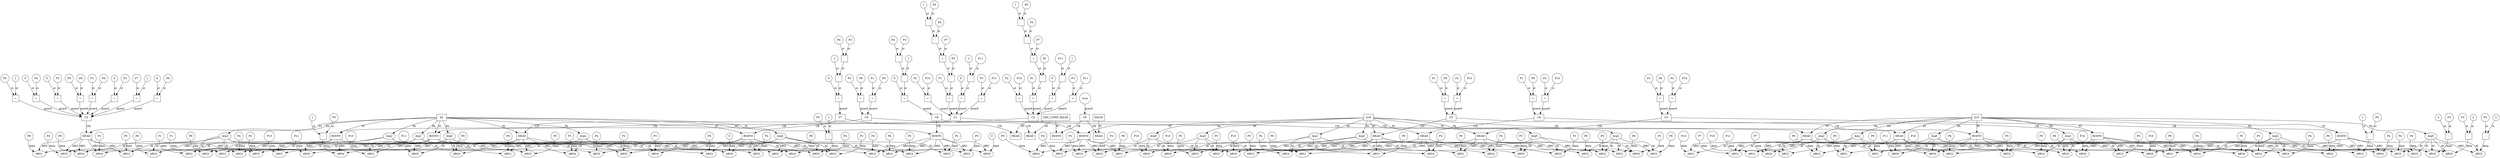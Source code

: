 // Horn Graph
digraph {
	"predicate_0" [label="h5"  nodeName="predicate_0" class=predicateName GNNNodeID=0 shape="box"]
	"predicateArgument_0" [label="Arg0"  nodeName="predicateArgument_0" class=predicateArgument GNNNodeID=1 shape="ellipse"]
		"predicate_0" -> "predicateArgument_0" [ label="PA"]
	"predicateArgument_1" [label="Arg1"  nodeName="predicateArgument_1" class=predicateArgument GNNNodeID=2 shape="ellipse"]
		"predicate_0" -> "predicateArgument_1" [ label="PA"]
	"predicateArgument_2" [label="Arg2"  nodeName="predicateArgument_2" class=predicateArgument GNNNodeID=3 shape="ellipse"]
		"predicate_0" -> "predicateArgument_2" [ label="PA"]
	"predicateArgument_3" [label="Arg3"  nodeName="predicateArgument_3" class=predicateArgument GNNNodeID=4 shape="ellipse"]
		"predicate_0" -> "predicateArgument_3" [ label="PA"]
	"predicateArgument_4" [label="Arg4"  nodeName="predicateArgument_4" class=predicateArgument GNNNodeID=5 shape="ellipse"]
		"predicate_0" -> "predicateArgument_4" [ label="PA"]
	"predicateArgument_5" [label="Arg5"  nodeName="predicateArgument_5" class=predicateArgument GNNNodeID=6 shape="ellipse"]
		"predicate_0" -> "predicateArgument_5" [ label="PA"]
	"predicate_1" [label="h10"  nodeName="predicate_1" class=predicateName GNNNodeID=7 shape="box"]
	"predicateArgument_6" [label="Arg0"  nodeName="predicateArgument_6" class=predicateArgument GNNNodeID=8 shape="ellipse"]
		"predicate_1" -> "predicateArgument_6" [ label="PA"]
	"predicateArgument_7" [label="Arg1"  nodeName="predicateArgument_7" class=predicateArgument GNNNodeID=9 shape="ellipse"]
		"predicate_1" -> "predicateArgument_7" [ label="PA"]
	"predicateArgument_8" [label="Arg2"  nodeName="predicateArgument_8" class=predicateArgument GNNNodeID=10 shape="ellipse"]
		"predicate_1" -> "predicateArgument_8" [ label="PA"]
	"predicateArgument_9" [label="Arg3"  nodeName="predicateArgument_9" class=predicateArgument GNNNodeID=11 shape="ellipse"]
		"predicate_1" -> "predicateArgument_9" [ label="PA"]
	"predicateArgument_10" [label="Arg4"  nodeName="predicateArgument_10" class=predicateArgument GNNNodeID=12 shape="ellipse"]
		"predicate_1" -> "predicateArgument_10" [ label="PA"]
	"predicateArgument_11" [label="Arg5"  nodeName="predicateArgument_11" class=predicateArgument GNNNodeID=13 shape="ellipse"]
		"predicate_1" -> "predicateArgument_11" [ label="PA"]
	"predicate_2" [label="h19"  nodeName="predicate_2" class=predicateName GNNNodeID=14 shape="box"]
	"predicateArgument_12" [label="Arg0"  nodeName="predicateArgument_12" class=predicateArgument GNNNodeID=15 shape="ellipse"]
		"predicate_2" -> "predicateArgument_12" [ label="PA"]
	"predicateArgument_13" [label="Arg1"  nodeName="predicateArgument_13" class=predicateArgument GNNNodeID=16 shape="ellipse"]
		"predicate_2" -> "predicateArgument_13" [ label="PA"]
	"predicateArgument_14" [label="Arg2"  nodeName="predicateArgument_14" class=predicateArgument GNNNodeID=17 shape="ellipse"]
		"predicate_2" -> "predicateArgument_14" [ label="PA"]
	"predicateArgument_15" [label="Arg3"  nodeName="predicateArgument_15" class=predicateArgument GNNNodeID=18 shape="ellipse"]
		"predicate_2" -> "predicateArgument_15" [ label="PA"]
	"predicateArgument_16" [label="Arg4"  nodeName="predicateArgument_16" class=predicateArgument GNNNodeID=19 shape="ellipse"]
		"predicate_2" -> "predicateArgument_16" [ label="PA"]
	"predicateArgument_17" [label="Arg5"  nodeName="predicateArgument_17" class=predicateArgument GNNNodeID=20 shape="ellipse"]
		"predicate_2" -> "predicateArgument_17" [ label="PA"]
	"predicate_3" [label="CHC_COMP_FALSE"  nodeName="predicate_3" class=predicateName GNNNodeID=21 shape="box"]
	"predicate_4" [label="FALSE"  nodeName="predicate_4" class=predicateName GNNNodeID=22 shape="box"]
	"clause_0" [label="C0"  nodeName="clause_0" class=clause GNNNodeID=23 shape="box"]
	"=_24" [label="="  nodeName="=_24" class=operator GNNNodeID=24 shape="square"]
		"=_24" -> "clause_0" [ label="guard"]
	"0_25" [label="0"  nodeName="0_25" class=constant GNNNodeID=25 shape="circle"]
		"0_25" -> "=_24" [ label="st"]
	"P2_26" [label="P2"  nodeName="P2_26" class=symbolicConstant GNNNodeID=26 shape="circle"]
		"P2_26" -> "=_24" [ label="st"]
	"=_27" [label="="  nodeName="=_27" class=operator GNNNodeID=27 shape="square"]
		"=_27" -> "clause_0" [ label="guard"]
	"P7_28" [label="P7"  nodeName="P7_28" class=symbolicConstant GNNNodeID=28 shape="circle"]
		"P7_28" -> "=_27" [ label="st"]
	"1_29" [label="1"  nodeName="1_29" class=constant GNNNodeID=29 shape="circle"]
		"1_29" -> "=_27" [ label="st"]
	"=_30" [label="="  nodeName="=_30" class=operator GNNNodeID=30 shape="square"]
		"=_30" -> "clause_0" [ label="guard"]
	"0_31" [label="0"  nodeName="0_31" class=constant GNNNodeID=31 shape="circle"]
		"0_31" -> "=_30" [ label="st"]
	"P6_32" [label="P6"  nodeName="P6_32" class=symbolicConstant GNNNodeID=32 shape="circle"]
		"P6_32" -> "=_30" [ label="st"]
	"=_33" [label="="  nodeName="=_33" class=operator GNNNodeID=33 shape="square"]
		"=_33" -> "clause_0" [ label="guard"]
	"P5_34" [label="P5"  nodeName="P5_34" class=symbolicConstant GNNNodeID=34 shape="circle"]
		"P5_34" -> "=_33" [ label="st"]
	"1_35" [label="1"  nodeName="1_35" class=constant GNNNodeID=35 shape="circle"]
		"1_35" -> "=_33" [ label="st"]
	"=_36" [label="="  nodeName="=_36" class=operator GNNNodeID=36 shape="square"]
		"=_36" -> "clause_0" [ label="guard"]
	"0_37" [label="0"  nodeName="0_37" class=constant GNNNodeID=37 shape="circle"]
		"0_37" -> "=_36" [ label="st"]
	"P4_38" [label="P4"  nodeName="P4_38" class=symbolicConstant GNNNodeID=38 shape="circle"]
		"P4_38" -> "=_36" [ label="st"]
	"=_39" [label="="  nodeName="=_39" class=operator GNNNodeID=39 shape="square"]
		"=_39" -> "clause_0" [ label="guard"]
	"0_40" [label="0"  nodeName="0_40" class=constant GNNNodeID=40 shape="circle"]
		"0_40" -> "=_39" [ label="st"]
	"P3_41" [label="P3"  nodeName="P3_41" class=symbolicConstant GNNNodeID=41 shape="circle"]
		"P3_41" -> "=_39" [ label="st"]
	"=_42" [label="="  nodeName="=_42" class=operator GNNNodeID=42 shape="square"]
		"=_42" -> "clause_0" [ label="guard"]
	"P0_43" [label="P0"  nodeName="P0_43" class=symbolicConstant GNNNodeID=43 shape="circle"]
		"P0_43" -> "=_42" [ label="st"]
	"P8_44" [label="P8"  nodeName="P8_44" class=symbolicConstant GNNNodeID=44 shape="circle"]
		"P8_44" -> "=_42" [ label="st"]
	"=_45" [label="="  nodeName="=_45" class=operator GNNNodeID=45 shape="square"]
		"=_45" -> "clause_0" [ label="guard"]
	"P1_46" [label="P1"  nodeName="P1_46" class=symbolicConstant GNNNodeID=46 shape="circle"]
		"P1_46" -> "=_45" [ label="st"]
	"P9_47" [label="P9"  nodeName="P9_47" class=symbolicConstant GNNNodeID=47 shape="circle"]
		"P9_47" -> "=_45" [ label="st"]
	"clauseHead_0" [label="HEAD"  nodeName="clauseHead_0" class=clauseHead GNNNodeID=48 shape="box"]
		"clause_0" -> "clauseHead_0" [ label="CH"]
		"predicate_0" -> "clauseHead_0" [ label="PI"]
	"clauseArgument_0" [label="ARG0"  nodeName="clauseArgument_0" class=clauseArg GNNNodeID=49 shape="ellipse"]
		"clauseHead_0" -> "clauseArgument_0" [ label="ARG"]
		"predicateArgument_0" -> "clauseArgument_0" [ label="AI"]
	"P9_50" [label="P9"  nodeName="P9_50" class=symbolicConstant GNNNodeID=50 shape="circle"]
		"P9_50" -> "clauseArgument_0" [ label="data"]
	"clauseArgument_1" [label="ARG1"  nodeName="clauseArgument_1" class=clauseArg GNNNodeID=51 shape="ellipse"]
		"clauseHead_0" -> "clauseArgument_1" [ label="ARG"]
		"predicateArgument_1" -> "clauseArgument_1" [ label="AI"]
	"P8_52" [label="P8"  nodeName="P8_52" class=symbolicConstant GNNNodeID=52 shape="circle"]
		"P8_52" -> "clauseArgument_1" [ label="data"]
	"clauseArgument_2" [label="ARG2"  nodeName="clauseArgument_2" class=clauseArg GNNNodeID=53 shape="ellipse"]
		"clauseHead_0" -> "clauseArgument_2" [ label="ARG"]
		"predicateArgument_2" -> "clauseArgument_2" [ label="AI"]
	"P5_54" [label="P5"  nodeName="P5_54" class=symbolicConstant GNNNodeID=54 shape="circle"]
		"P5_54" -> "clauseArgument_2" [ label="data"]
	"clauseArgument_3" [label="ARG3"  nodeName="clauseArgument_3" class=clauseArg GNNNodeID=55 shape="ellipse"]
		"clauseHead_0" -> "clauseArgument_3" [ label="ARG"]
		"predicateArgument_3" -> "clauseArgument_3" [ label="AI"]
	"P4_56" [label="P4"  nodeName="P4_56" class=symbolicConstant GNNNodeID=56 shape="circle"]
		"P4_56" -> "clauseArgument_3" [ label="data"]
	"clauseArgument_4" [label="ARG4"  nodeName="clauseArgument_4" class=clauseArg GNNNodeID=57 shape="ellipse"]
		"clauseHead_0" -> "clauseArgument_4" [ label="ARG"]
		"predicateArgument_4" -> "clauseArgument_4" [ label="AI"]
	"P3_58" [label="P3"  nodeName="P3_58" class=symbolicConstant GNNNodeID=58 shape="circle"]
		"P3_58" -> "clauseArgument_4" [ label="data"]
	"clauseArgument_5" [label="ARG5"  nodeName="clauseArgument_5" class=clauseArg GNNNodeID=59 shape="ellipse"]
		"clauseHead_0" -> "clauseArgument_5" [ label="ARG"]
		"predicateArgument_5" -> "clauseArgument_5" [ label="AI"]
	"P2_60" [label="P2"  nodeName="P2_60" class=symbolicConstant GNNNodeID=60 shape="circle"]
		"P2_60" -> "clauseArgument_5" [ label="data"]
	"clause_1" [label="C1"  nodeName="clause_1" class=clause GNNNodeID=61 shape="box"]
	"=_62" [label="="  nodeName="=_62" class=operator GNNNodeID=62 shape="square"]
		"=_62" -> "clause_1" [ label="guard"]
	"P1_63" [label="P1"  nodeName="P1_63" class=symbolicConstant GNNNodeID=63 shape="circle"]
		"P1_63" -> "=_62" [ label="st"]
	"-_64" [label="-"  nodeName="-_64" class=operator GNNNodeID=64 shape="square"]
		"-_64" -> "=_62" [ label="st"]
	"+_65" [label="+"  nodeName="+_65" class=operator GNNNodeID=65 shape="square"]
		"+_65" -> "-_64" [ label="st"]
	"-_66" [label="-"  nodeName="-_66" class=operator GNNNodeID=66 shape="square"]
		"-_66" -> "+_65" [ label="st"]
	"-_67" [label="-"  nodeName="-_67" class=operator GNNNodeID=67 shape="square"]
		"-_67" -> "-_66" [ label="st"]
	"1_68" [label="1"  nodeName="1_68" class=constant GNNNodeID=68 shape="circle"]
		"1_68" -> "-_67" [ label="st"]
	"P6_69" [label="P6"  nodeName="P6_69" class=symbolicConstant GNNNodeID=69 shape="circle"]
		"P6_69" -> "-_67" [ label="st"]
	"P4_70" [label="P4"  nodeName="P4_70" class=symbolicConstant GNNNodeID=70 shape="circle"]
		"P4_70" -> "-_66" [ label="st"]
	"P7_71" [label="P7"  nodeName="P7_71" class=symbolicConstant GNNNodeID=71 shape="circle"]
		"P7_71" -> "+_65" [ label="st"]
	"P5_72" [label="P5"  nodeName="P5_72" class=symbolicConstant GNNNodeID=72 shape="circle"]
		"P5_72" -> "-_64" [ label="st"]
	">=_73" [label="="  nodeName=">=_73" class=operator GNNNodeID=73 shape="square"]
		">=_73" -> "clause_1" [ label="guard"]
	"0_74" [label="0"  nodeName="0_74" class=constant GNNNodeID=74 shape="circle"]
		"0_74" -> ">=_73" [ label="st"]
	"-_75" [label="-"  nodeName="-_75" class=operator GNNNodeID=75 shape="square"]
		"-_75" -> ">=_73" [ label="st"]
	"-1_76" [label="-1"  nodeName="-1_76" class=constant GNNNodeID=76 shape="circle"]
		"-1_76" -> "-_75" [ label="st"]
	"P11_77" [label="P11"  nodeName="P11_77" class=symbolicConstant GNNNodeID=77 shape="circle"]
		"P11_77" -> "-_75" [ label="st"]
	"=_78" [label="="  nodeName="=_78" class=operator GNNNodeID=78 shape="square"]
		"=_78" -> "clause_1" [ label="guard"]
	"P3_79" [label="P3"  nodeName="P3_79" class=symbolicConstant GNNNodeID=79 shape="circle"]
		"P3_79" -> "=_78" [ label="st"]
	"P11_80" [label="P11"  nodeName="P11_80" class=symbolicConstant GNNNodeID=80 shape="circle"]
		"P11_80" -> "=_78" [ label="st"]
	"=_81" [label="="  nodeName="=_81" class=operator GNNNodeID=81 shape="square"]
		"=_81" -> "clause_1" [ label="guard"]
	"P2_82" [label="P2"  nodeName="P2_82" class=symbolicConstant GNNNodeID=82 shape="circle"]
		"P2_82" -> "=_81" [ label="st"]
	"P10_83" [label="P10"  nodeName="P10_83" class=symbolicConstant GNNNodeID=83 shape="circle"]
		"P10_83" -> "=_81" [ label="st"]
	"clauseHead_1" [label="HEAD"  nodeName="clauseHead_1" class=clauseHead GNNNodeID=84 shape="box"]
		"clause_1" -> "clauseHead_1" [ label="CH"]
		"predicate_1" -> "clauseHead_1" [ label="PI"]
	"clauseArgument_6" [label="ARG0"  nodeName="clauseArgument_6" class=clauseArg GNNNodeID=85 shape="ellipse"]
		"clauseHead_1" -> "clauseArgument_6" [ label="ARG"]
		"predicateArgument_6" -> "clauseArgument_6" [ label="AI"]
	"P11_86" [label="P11"  nodeName="P11_86" class=symbolicConstant GNNNodeID=86 shape="circle"]
		"P11_86" -> "clauseArgument_6" [ label="data"]
	"clauseArgument_7" [label="ARG1"  nodeName="clauseArgument_7" class=clauseArg GNNNodeID=87 shape="ellipse"]
		"clauseHead_1" -> "clauseArgument_7" [ label="ARG"]
		"predicateArgument_7" -> "clauseArgument_7" [ label="AI"]
	"P10_88" [label="P10"  nodeName="P10_88" class=symbolicConstant GNNNodeID=88 shape="circle"]
		"P10_88" -> "clauseArgument_7" [ label="data"]
	"clauseArgument_8" [label="ARG2"  nodeName="clauseArgument_8" class=clauseArg GNNNodeID=89 shape="ellipse"]
		"clauseHead_1" -> "clauseArgument_8" [ label="ARG"]
		"predicateArgument_8" -> "clauseArgument_8" [ label="AI"]
	"P7_90" [label="P7"  nodeName="P7_90" class=symbolicConstant GNNNodeID=90 shape="circle"]
		"P7_90" -> "clauseArgument_8" [ label="data"]
	"clauseArgument_9" [label="ARG3"  nodeName="clauseArgument_9" class=clauseArg GNNNodeID=91 shape="ellipse"]
		"clauseHead_1" -> "clauseArgument_9" [ label="ARG"]
		"predicateArgument_9" -> "clauseArgument_9" [ label="AI"]
	"P6_92" [label="P6"  nodeName="P6_92" class=symbolicConstant GNNNodeID=92 shape="circle"]
		"P6_92" -> "clauseArgument_9" [ label="data"]
	"clauseArgument_10" [label="ARG4"  nodeName="clauseArgument_10" class=clauseArg GNNNodeID=93 shape="ellipse"]
		"clauseHead_1" -> "clauseArgument_10" [ label="ARG"]
		"predicateArgument_10" -> "clauseArgument_10" [ label="AI"]
	"P5_94" [label="P5"  nodeName="P5_94" class=symbolicConstant GNNNodeID=94 shape="circle"]
		"P5_94" -> "clauseArgument_10" [ label="data"]
	"clauseArgument_11" [label="ARG5"  nodeName="clauseArgument_11" class=clauseArg GNNNodeID=95 shape="ellipse"]
		"clauseHead_1" -> "clauseArgument_11" [ label="ARG"]
		"predicateArgument_11" -> "clauseArgument_11" [ label="AI"]
	"P4_96" [label="P4"  nodeName="P4_96" class=symbolicConstant GNNNodeID=96 shape="circle"]
		"P4_96" -> "clauseArgument_11" [ label="data"]
	"clauseBody_0" [label="BODY0"  nodeName="clauseBody_0" class=clauseBody GNNNodeID=97 shape="box"]
		"clause_1" -> "clauseBody_0" [ label="CB"]
		"predicate_0" -> "clauseBody_0" [ label="PI"]
	"clauseArgument_12" [label="ARG0"  nodeName="clauseArgument_12" class=clauseArg GNNNodeID=98 shape="ellipse"]
		"clauseBody_0" -> "clauseArgument_12" [ label="ARG"]
		"predicateArgument_0" -> "clauseArgument_12" [ label="AI"]
	"P11_99" [label="P11"  nodeName="P11_99" class=symbolicConstant GNNNodeID=99 shape="circle"]
		"P11_99" -> "clauseArgument_12" [ label="data"]
	"clauseArgument_13" [label="ARG1"  nodeName="clauseArgument_13" class=clauseArg GNNNodeID=100 shape="ellipse"]
		"clauseBody_0" -> "clauseArgument_13" [ label="ARG"]
		"predicateArgument_1" -> "clauseArgument_13" [ label="AI"]
	"P10_101" [label="P10"  nodeName="P10_101" class=symbolicConstant GNNNodeID=101 shape="circle"]
		"P10_101" -> "clauseArgument_13" [ label="data"]
	"clauseArgument_14" [label="ARG2"  nodeName="clauseArgument_14" class=clauseArg GNNNodeID=102 shape="ellipse"]
		"clauseBody_0" -> "clauseArgument_14" [ label="ARG"]
		"predicateArgument_2" -> "clauseArgument_14" [ label="AI"]
	"P1_103" [label="P1"  nodeName="P1_103" class=symbolicConstant GNNNodeID=103 shape="circle"]
		"P1_103" -> "clauseArgument_14" [ label="data"]
	"clauseArgument_15" [label="ARG3"  nodeName="clauseArgument_15" class=clauseArg GNNNodeID=104 shape="ellipse"]
		"clauseBody_0" -> "clauseArgument_15" [ label="ARG"]
		"predicateArgument_3" -> "clauseArgument_15" [ label="AI"]
	"P6_105" [label="P6"  nodeName="P6_105" class=symbolicConstant GNNNodeID=105 shape="circle"]
		"P6_105" -> "clauseArgument_15" [ label="data"]
	"clauseArgument_16" [label="ARG4"  nodeName="clauseArgument_16" class=clauseArg GNNNodeID=106 shape="ellipse"]
		"clauseBody_0" -> "clauseArgument_16" [ label="ARG"]
		"predicateArgument_4" -> "clauseArgument_16" [ label="AI"]
	"-_107" [label="-"  nodeName="-_107" class=operator GNNNodeID=107 shape="square"]
		"-_107" -> "clauseArgument_16" [ label="data"]
	"P5_108" [label="P5"  nodeName="P5_108" class=symbolicConstant GNNNodeID=108 shape="circle"]
		"P5_108" -> "-_107" [ label="st"]
	"1_109" [label="1"  nodeName="1_109" class=constant GNNNodeID=109 shape="circle"]
		"1_109" -> "-_107" [ label="st"]
	"clauseArgument_17" [label="ARG5"  nodeName="clauseArgument_17" class=clauseArg GNNNodeID=110 shape="ellipse"]
		"clauseBody_0" -> "clauseArgument_17" [ label="ARG"]
		"predicateArgument_5" -> "clauseArgument_17" [ label="AI"]
	"P4_111" [label="P4"  nodeName="P4_111" class=symbolicConstant GNNNodeID=111 shape="circle"]
		"P4_111" -> "clauseArgument_17" [ label="data"]
	"clause_2" [label="C2"  nodeName="clause_2" class=clause GNNNodeID=112 shape="box"]
	"=_113" [label="="  nodeName="=_113" class=operator GNNNodeID=113 shape="square"]
		"=_113" -> "clause_2" [ label="guard"]
	"P1_114" [label="P1"  nodeName="P1_114" class=symbolicConstant GNNNodeID=114 shape="circle"]
		"P1_114" -> "=_113" [ label="st"]
	"-_115" [label="-"  nodeName="-_115" class=operator GNNNodeID=115 shape="square"]
		"-_115" -> "=_113" [ label="st"]
	"+_116" [label="+"  nodeName="+_116" class=operator GNNNodeID=116 shape="square"]
		"+_116" -> "-_115" [ label="st"]
	"-_117" [label="-"  nodeName="-_117" class=operator GNNNodeID=117 shape="square"]
		"-_117" -> "+_116" [ label="st"]
	"-_118" [label="-"  nodeName="-_118" class=operator GNNNodeID=118 shape="square"]
		"-_118" -> "-_117" [ label="st"]
	"1_119" [label="1"  nodeName="1_119" class=constant GNNNodeID=119 shape="circle"]
		"1_119" -> "-_118" [ label="st"]
	"P6_120" [label="P6"  nodeName="P6_120" class=symbolicConstant GNNNodeID=120 shape="circle"]
		"P6_120" -> "-_118" [ label="st"]
	"P4_121" [label="P4"  nodeName="P4_121" class=symbolicConstant GNNNodeID=121 shape="circle"]
		"P4_121" -> "-_117" [ label="st"]
	"P7_122" [label="P7"  nodeName="P7_122" class=symbolicConstant GNNNodeID=122 shape="circle"]
		"P7_122" -> "+_116" [ label="st"]
	"P5_123" [label="P5"  nodeName="P5_123" class=symbolicConstant GNNNodeID=123 shape="circle"]
		"P5_123" -> "-_115" [ label="st"]
	">=_124" [label="="  nodeName=">=_124" class=operator GNNNodeID=124 shape="square"]
		">=_124" -> "clause_2" [ label="guard"]
	"0_125" [label="0"  nodeName="0_125" class=constant GNNNodeID=125 shape="circle"]
		"0_125" -> ">=_124" [ label="st"]
	"-_126" [label="-"  nodeName="-_126" class=operator GNNNodeID=126 shape="square"]
		"-_126" -> ">=_124" [ label="st"]
	"P11_127" [label="P11"  nodeName="P11_127" class=symbolicConstant GNNNodeID=127 shape="circle"]
		"P11_127" -> "-_126" [ label="st"]
	"1_128" [label="1"  nodeName="1_128" class=constant GNNNodeID=128 shape="circle"]
		"1_128" -> "-_126" [ label="st"]
	"=_129" [label="="  nodeName="=_129" class=operator GNNNodeID=129 shape="square"]
		"=_129" -> "clause_2" [ label="guard"]
	"P3_130" [label="P3"  nodeName="P3_130" class=symbolicConstant GNNNodeID=130 shape="circle"]
		"P3_130" -> "=_129" [ label="st"]
	"P11_131" [label="P11"  nodeName="P11_131" class=symbolicConstant GNNNodeID=131 shape="circle"]
		"P11_131" -> "=_129" [ label="st"]
	"=_132" [label="="  nodeName="=_132" class=operator GNNNodeID=132 shape="square"]
		"=_132" -> "clause_2" [ label="guard"]
	"P2_133" [label="P2"  nodeName="P2_133" class=symbolicConstant GNNNodeID=133 shape="circle"]
		"P2_133" -> "=_132" [ label="st"]
	"P10_134" [label="P10"  nodeName="P10_134" class=symbolicConstant GNNNodeID=134 shape="circle"]
		"P10_134" -> "=_132" [ label="st"]
	"clauseHead_2" [label="HEAD"  nodeName="clauseHead_2" class=clauseHead GNNNodeID=135 shape="box"]
		"clause_2" -> "clauseHead_2" [ label="CH"]
		"predicate_1" -> "clauseHead_2" [ label="PI"]
	"clauseArgument_18" [label="ARG0"  nodeName="clauseArgument_18" class=clauseArg GNNNodeID=136 shape="ellipse"]
		"clauseHead_2" -> "clauseArgument_18" [ label="ARG"]
		"predicateArgument_6" -> "clauseArgument_18" [ label="AI"]
	"P11_137" [label="P11"  nodeName="P11_137" class=symbolicConstant GNNNodeID=137 shape="circle"]
		"P11_137" -> "clauseArgument_18" [ label="data"]
	"clauseArgument_19" [label="ARG1"  nodeName="clauseArgument_19" class=clauseArg GNNNodeID=138 shape="ellipse"]
		"clauseHead_2" -> "clauseArgument_19" [ label="ARG"]
		"predicateArgument_7" -> "clauseArgument_19" [ label="AI"]
	"P10_139" [label="P10"  nodeName="P10_139" class=symbolicConstant GNNNodeID=139 shape="circle"]
		"P10_139" -> "clauseArgument_19" [ label="data"]
	"clauseArgument_20" [label="ARG2"  nodeName="clauseArgument_20" class=clauseArg GNNNodeID=140 shape="ellipse"]
		"clauseHead_2" -> "clauseArgument_20" [ label="ARG"]
		"predicateArgument_8" -> "clauseArgument_20" [ label="AI"]
	"P7_141" [label="P7"  nodeName="P7_141" class=symbolicConstant GNNNodeID=141 shape="circle"]
		"P7_141" -> "clauseArgument_20" [ label="data"]
	"clauseArgument_21" [label="ARG3"  nodeName="clauseArgument_21" class=clauseArg GNNNodeID=142 shape="ellipse"]
		"clauseHead_2" -> "clauseArgument_21" [ label="ARG"]
		"predicateArgument_9" -> "clauseArgument_21" [ label="AI"]
	"P6_143" [label="P6"  nodeName="P6_143" class=symbolicConstant GNNNodeID=143 shape="circle"]
		"P6_143" -> "clauseArgument_21" [ label="data"]
	"clauseArgument_22" [label="ARG4"  nodeName="clauseArgument_22" class=clauseArg GNNNodeID=144 shape="ellipse"]
		"clauseHead_2" -> "clauseArgument_22" [ label="ARG"]
		"predicateArgument_10" -> "clauseArgument_22" [ label="AI"]
	"P5_145" [label="P5"  nodeName="P5_145" class=symbolicConstant GNNNodeID=145 shape="circle"]
		"P5_145" -> "clauseArgument_22" [ label="data"]
	"clauseArgument_23" [label="ARG5"  nodeName="clauseArgument_23" class=clauseArg GNNNodeID=146 shape="ellipse"]
		"clauseHead_2" -> "clauseArgument_23" [ label="ARG"]
		"predicateArgument_11" -> "clauseArgument_23" [ label="AI"]
	"P4_147" [label="P4"  nodeName="P4_147" class=symbolicConstant GNNNodeID=147 shape="circle"]
		"P4_147" -> "clauseArgument_23" [ label="data"]
	"clauseBody_1" [label="BODY0"  nodeName="clauseBody_1" class=clauseBody GNNNodeID=148 shape="box"]
		"clause_2" -> "clauseBody_1" [ label="CB"]
		"predicate_0" -> "clauseBody_1" [ label="PI"]
	"clauseArgument_24" [label="ARG0"  nodeName="clauseArgument_24" class=clauseArg GNNNodeID=149 shape="ellipse"]
		"clauseBody_1" -> "clauseArgument_24" [ label="ARG"]
		"predicateArgument_0" -> "clauseArgument_24" [ label="AI"]
	"P11_150" [label="P11"  nodeName="P11_150" class=symbolicConstant GNNNodeID=150 shape="circle"]
		"P11_150" -> "clauseArgument_24" [ label="data"]
	"clauseArgument_25" [label="ARG1"  nodeName="clauseArgument_25" class=clauseArg GNNNodeID=151 shape="ellipse"]
		"clauseBody_1" -> "clauseArgument_25" [ label="ARG"]
		"predicateArgument_1" -> "clauseArgument_25" [ label="AI"]
	"P10_152" [label="P10"  nodeName="P10_152" class=symbolicConstant GNNNodeID=152 shape="circle"]
		"P10_152" -> "clauseArgument_25" [ label="data"]
	"clauseArgument_26" [label="ARG2"  nodeName="clauseArgument_26" class=clauseArg GNNNodeID=153 shape="ellipse"]
		"clauseBody_1" -> "clauseArgument_26" [ label="ARG"]
		"predicateArgument_2" -> "clauseArgument_26" [ label="AI"]
	"P1_154" [label="P1"  nodeName="P1_154" class=symbolicConstant GNNNodeID=154 shape="circle"]
		"P1_154" -> "clauseArgument_26" [ label="data"]
	"clauseArgument_27" [label="ARG3"  nodeName="clauseArgument_27" class=clauseArg GNNNodeID=155 shape="ellipse"]
		"clauseBody_1" -> "clauseArgument_27" [ label="ARG"]
		"predicateArgument_3" -> "clauseArgument_27" [ label="AI"]
	"P6_156" [label="P6"  nodeName="P6_156" class=symbolicConstant GNNNodeID=156 shape="circle"]
		"P6_156" -> "clauseArgument_27" [ label="data"]
	"clauseArgument_28" [label="ARG4"  nodeName="clauseArgument_28" class=clauseArg GNNNodeID=157 shape="ellipse"]
		"clauseBody_1" -> "clauseArgument_28" [ label="ARG"]
		"predicateArgument_4" -> "clauseArgument_28" [ label="AI"]
	"-_158" [label="-"  nodeName="-_158" class=operator GNNNodeID=158 shape="square"]
		"-_158" -> "clauseArgument_28" [ label="data"]
	"P5_159" [label="P5"  nodeName="P5_159" class=symbolicConstant GNNNodeID=159 shape="circle"]
		"P5_159" -> "-_158" [ label="st"]
	"1_160" [label="1"  nodeName="1_160" class=constant GNNNodeID=160 shape="circle"]
		"1_160" -> "-_158" [ label="st"]
	"clauseArgument_29" [label="ARG5"  nodeName="clauseArgument_29" class=clauseArg GNNNodeID=161 shape="ellipse"]
		"clauseBody_1" -> "clauseArgument_29" [ label="ARG"]
		"predicateArgument_5" -> "clauseArgument_29" [ label="AI"]
	"P4_162" [label="P4"  nodeName="P4_162" class=symbolicConstant GNNNodeID=162 shape="circle"]
		"P4_162" -> "clauseArgument_29" [ label="data"]
	"clause_3" [label="C3"  nodeName="clause_3" class=clause GNNNodeID=163 shape="box"]
	"=_164" [label="="  nodeName="=_164" class=operator GNNNodeID=164 shape="square"]
		"=_164" -> "clause_3" [ label="guard"]
	"P2_165" [label="P2"  nodeName="P2_165" class=symbolicConstant GNNNodeID=165 shape="circle"]
		"P2_165" -> "=_164" [ label="st"]
	"P10_166" [label="P10"  nodeName="P10_166" class=symbolicConstant GNNNodeID=166 shape="circle"]
		"P10_166" -> "=_164" [ label="st"]
	"=_167" [label="="  nodeName="=_167" class=operator GNNNodeID=167 shape="square"]
		"=_167" -> "clause_3" [ label="guard"]
	"P1_168" [label="P1"  nodeName="P1_168" class=symbolicConstant GNNNodeID=168 shape="circle"]
		"P1_168" -> "=_167" [ label="st"]
	"P9_169" [label="P9"  nodeName="P9_169" class=symbolicConstant GNNNodeID=169 shape="circle"]
		"P9_169" -> "=_167" [ label="st"]
	"clauseHead_3" [label="HEAD"  nodeName="clauseHead_3" class=clauseHead GNNNodeID=170 shape="box"]
		"clause_3" -> "clauseHead_3" [ label="CH"]
		"predicate_2" -> "clauseHead_3" [ label="PI"]
	"clauseArgument_30" [label="ARG0"  nodeName="clauseArgument_30" class=clauseArg GNNNodeID=171 shape="ellipse"]
		"clauseHead_3" -> "clauseArgument_30" [ label="ARG"]
		"predicateArgument_12" -> "clauseArgument_30" [ label="AI"]
	"P10_172" [label="P10"  nodeName="P10_172" class=symbolicConstant GNNNodeID=172 shape="circle"]
		"P10_172" -> "clauseArgument_30" [ label="data"]
	"clauseArgument_31" [label="ARG1"  nodeName="clauseArgument_31" class=clauseArg GNNNodeID=173 shape="ellipse"]
		"clauseHead_3" -> "clauseArgument_31" [ label="ARG"]
		"predicateArgument_13" -> "clauseArgument_31" [ label="AI"]
	"P9_174" [label="P9"  nodeName="P9_174" class=symbolicConstant GNNNodeID=174 shape="circle"]
		"P9_174" -> "clauseArgument_31" [ label="data"]
	"clauseArgument_32" [label="ARG2"  nodeName="clauseArgument_32" class=clauseArg GNNNodeID=175 shape="ellipse"]
		"clauseHead_3" -> "clauseArgument_32" [ label="ARG"]
		"predicateArgument_14" -> "clauseArgument_32" [ label="AI"]
	"P6_176" [label="P6"  nodeName="P6_176" class=symbolicConstant GNNNodeID=176 shape="circle"]
		"P6_176" -> "clauseArgument_32" [ label="data"]
	"clauseArgument_33" [label="ARG3"  nodeName="clauseArgument_33" class=clauseArg GNNNodeID=177 shape="ellipse"]
		"clauseHead_3" -> "clauseArgument_33" [ label="ARG"]
		"predicateArgument_15" -> "clauseArgument_33" [ label="AI"]
	"P5_178" [label="P5"  nodeName="P5_178" class=symbolicConstant GNNNodeID=178 shape="circle"]
		"P5_178" -> "clauseArgument_33" [ label="data"]
	"clauseArgument_34" [label="ARG4"  nodeName="clauseArgument_34" class=clauseArg GNNNodeID=179 shape="ellipse"]
		"clauseHead_3" -> "clauseArgument_34" [ label="ARG"]
		"predicateArgument_16" -> "clauseArgument_34" [ label="AI"]
	"P4_180" [label="P4"  nodeName="P4_180" class=symbolicConstant GNNNodeID=180 shape="circle"]
		"P4_180" -> "clauseArgument_34" [ label="data"]
	"clauseArgument_35" [label="ARG5"  nodeName="clauseArgument_35" class=clauseArg GNNNodeID=181 shape="ellipse"]
		"clauseHead_3" -> "clauseArgument_35" [ label="ARG"]
		"predicateArgument_17" -> "clauseArgument_35" [ label="AI"]
	"P3_182" [label="P3"  nodeName="P3_182" class=symbolicConstant GNNNodeID=182 shape="circle"]
		"P3_182" -> "clauseArgument_35" [ label="data"]
	"clauseBody_2" [label="BODY0"  nodeName="clauseBody_2" class=clauseBody GNNNodeID=183 shape="box"]
		"clause_3" -> "clauseBody_2" [ label="CB"]
		"predicate_1" -> "clauseBody_2" [ label="PI"]
	"clauseArgument_36" [label="ARG0"  nodeName="clauseArgument_36" class=clauseArg GNNNodeID=184 shape="ellipse"]
		"clauseBody_2" -> "clauseArgument_36" [ label="ARG"]
		"predicateArgument_6" -> "clauseArgument_36" [ label="AI"]
	"P10_185" [label="P10"  nodeName="P10_185" class=symbolicConstant GNNNodeID=185 shape="circle"]
		"P10_185" -> "clauseArgument_36" [ label="data"]
	"clauseArgument_37" [label="ARG1"  nodeName="clauseArgument_37" class=clauseArg GNNNodeID=186 shape="ellipse"]
		"clauseBody_2" -> "clauseArgument_37" [ label="ARG"]
		"predicateArgument_7" -> "clauseArgument_37" [ label="AI"]
	"P9_187" [label="P9"  nodeName="P9_187" class=symbolicConstant GNNNodeID=187 shape="circle"]
		"P9_187" -> "clauseArgument_37" [ label="data"]
	"clauseArgument_38" [label="ARG2"  nodeName="clauseArgument_38" class=clauseArg GNNNodeID=188 shape="ellipse"]
		"clauseBody_2" -> "clauseArgument_38" [ label="ARG"]
		"predicateArgument_8" -> "clauseArgument_38" [ label="AI"]
	"P6_189" [label="P6"  nodeName="P6_189" class=symbolicConstant GNNNodeID=189 shape="circle"]
		"P6_189" -> "clauseArgument_38" [ label="data"]
	"clauseArgument_39" [label="ARG3"  nodeName="clauseArgument_39" class=clauseArg GNNNodeID=190 shape="ellipse"]
		"clauseBody_2" -> "clauseArgument_39" [ label="ARG"]
		"predicateArgument_9" -> "clauseArgument_39" [ label="AI"]
	"P5_191" [label="P5"  nodeName="P5_191" class=symbolicConstant GNNNodeID=191 shape="circle"]
		"P5_191" -> "clauseArgument_39" [ label="data"]
	"clauseArgument_40" [label="ARG4"  nodeName="clauseArgument_40" class=clauseArg GNNNodeID=192 shape="ellipse"]
		"clauseBody_2" -> "clauseArgument_40" [ label="ARG"]
		"predicateArgument_10" -> "clauseArgument_40" [ label="AI"]
	"P4_193" [label="P4"  nodeName="P4_193" class=symbolicConstant GNNNodeID=193 shape="circle"]
		"P4_193" -> "clauseArgument_40" [ label="data"]
	"clauseArgument_41" [label="ARG5"  nodeName="clauseArgument_41" class=clauseArg GNNNodeID=194 shape="ellipse"]
		"clauseBody_2" -> "clauseArgument_41" [ label="ARG"]
		"predicateArgument_11" -> "clauseArgument_41" [ label="AI"]
	"-_195" [label="-"  nodeName="-_195" class=operator GNNNodeID=195 shape="square"]
		"-_195" -> "clauseArgument_41" [ label="data"]
	"P3_196" [label="P3"  nodeName="P3_196" class=symbolicConstant GNNNodeID=196 shape="circle"]
		"P3_196" -> "-_195" [ label="st"]
	"2_197" [label="2"  nodeName="2_197" class=constant GNNNodeID=197 shape="circle"]
		"2_197" -> "-_195" [ label="st"]
	"clause_4" [label="C4"  nodeName="clause_4" class=clause GNNNodeID=198 shape="box"]
	"=_199" [label="="  nodeName="=_199" class=operator GNNNodeID=199 shape="square"]
		"=_199" -> "clause_4" [ label="guard"]
	"P2_200" [label="P2"  nodeName="P2_200" class=symbolicConstant GNNNodeID=200 shape="circle"]
		"P2_200" -> "=_199" [ label="st"]
	"P10_201" [label="P10"  nodeName="P10_201" class=symbolicConstant GNNNodeID=201 shape="circle"]
		"P10_201" -> "=_199" [ label="st"]
	"=_202" [label="="  nodeName="=_202" class=operator GNNNodeID=202 shape="square"]
		"=_202" -> "clause_4" [ label="guard"]
	"P1_203" [label="P1"  nodeName="P1_203" class=symbolicConstant GNNNodeID=203 shape="circle"]
		"P1_203" -> "=_202" [ label="st"]
	"P9_204" [label="P9"  nodeName="P9_204" class=symbolicConstant GNNNodeID=204 shape="circle"]
		"P9_204" -> "=_202" [ label="st"]
	"clauseHead_4" [label="HEAD"  nodeName="clauseHead_4" class=clauseHead GNNNodeID=205 shape="box"]
		"clause_4" -> "clauseHead_4" [ label="CH"]
		"predicate_2" -> "clauseHead_4" [ label="PI"]
	"clauseArgument_42" [label="ARG0"  nodeName="clauseArgument_42" class=clauseArg GNNNodeID=206 shape="ellipse"]
		"clauseHead_4" -> "clauseArgument_42" [ label="ARG"]
		"predicateArgument_12" -> "clauseArgument_42" [ label="AI"]
	"P10_207" [label="P10"  nodeName="P10_207" class=symbolicConstant GNNNodeID=207 shape="circle"]
		"P10_207" -> "clauseArgument_42" [ label="data"]
	"clauseArgument_43" [label="ARG1"  nodeName="clauseArgument_43" class=clauseArg GNNNodeID=208 shape="ellipse"]
		"clauseHead_4" -> "clauseArgument_43" [ label="ARG"]
		"predicateArgument_13" -> "clauseArgument_43" [ label="AI"]
	"P9_209" [label="P9"  nodeName="P9_209" class=symbolicConstant GNNNodeID=209 shape="circle"]
		"P9_209" -> "clauseArgument_43" [ label="data"]
	"clauseArgument_44" [label="ARG2"  nodeName="clauseArgument_44" class=clauseArg GNNNodeID=210 shape="ellipse"]
		"clauseHead_4" -> "clauseArgument_44" [ label="ARG"]
		"predicateArgument_14" -> "clauseArgument_44" [ label="AI"]
	"P6_211" [label="P6"  nodeName="P6_211" class=symbolicConstant GNNNodeID=211 shape="circle"]
		"P6_211" -> "clauseArgument_44" [ label="data"]
	"clauseArgument_45" [label="ARG3"  nodeName="clauseArgument_45" class=clauseArg GNNNodeID=212 shape="ellipse"]
		"clauseHead_4" -> "clauseArgument_45" [ label="ARG"]
		"predicateArgument_15" -> "clauseArgument_45" [ label="AI"]
	"P5_213" [label="P5"  nodeName="P5_213" class=symbolicConstant GNNNodeID=213 shape="circle"]
		"P5_213" -> "clauseArgument_45" [ label="data"]
	"clauseArgument_46" [label="ARG4"  nodeName="clauseArgument_46" class=clauseArg GNNNodeID=214 shape="ellipse"]
		"clauseHead_4" -> "clauseArgument_46" [ label="ARG"]
		"predicateArgument_16" -> "clauseArgument_46" [ label="AI"]
	"P4_215" [label="P4"  nodeName="P4_215" class=symbolicConstant GNNNodeID=215 shape="circle"]
		"P4_215" -> "clauseArgument_46" [ label="data"]
	"clauseArgument_47" [label="ARG5"  nodeName="clauseArgument_47" class=clauseArg GNNNodeID=216 shape="ellipse"]
		"clauseHead_4" -> "clauseArgument_47" [ label="ARG"]
		"predicateArgument_17" -> "clauseArgument_47" [ label="AI"]
	"P3_217" [label="P3"  nodeName="P3_217" class=symbolicConstant GNNNodeID=217 shape="circle"]
		"P3_217" -> "clauseArgument_47" [ label="data"]
	"clauseBody_3" [label="BODY0"  nodeName="clauseBody_3" class=clauseBody GNNNodeID=218 shape="box"]
		"clause_4" -> "clauseBody_3" [ label="CB"]
		"predicate_1" -> "clauseBody_3" [ label="PI"]
	"clauseArgument_48" [label="ARG0"  nodeName="clauseArgument_48" class=clauseArg GNNNodeID=219 shape="ellipse"]
		"clauseBody_3" -> "clauseArgument_48" [ label="ARG"]
		"predicateArgument_6" -> "clauseArgument_48" [ label="AI"]
	"P10_220" [label="P10"  nodeName="P10_220" class=symbolicConstant GNNNodeID=220 shape="circle"]
		"P10_220" -> "clauseArgument_48" [ label="data"]
	"clauseArgument_49" [label="ARG1"  nodeName="clauseArgument_49" class=clauseArg GNNNodeID=221 shape="ellipse"]
		"clauseBody_3" -> "clauseArgument_49" [ label="ARG"]
		"predicateArgument_7" -> "clauseArgument_49" [ label="AI"]
	"P9_222" [label="P9"  nodeName="P9_222" class=symbolicConstant GNNNodeID=222 shape="circle"]
		"P9_222" -> "clauseArgument_49" [ label="data"]
	"clauseArgument_50" [label="ARG2"  nodeName="clauseArgument_50" class=clauseArg GNNNodeID=223 shape="ellipse"]
		"clauseBody_3" -> "clauseArgument_50" [ label="ARG"]
		"predicateArgument_8" -> "clauseArgument_50" [ label="AI"]
	"P6_224" [label="P6"  nodeName="P6_224" class=symbolicConstant GNNNodeID=224 shape="circle"]
		"P6_224" -> "clauseArgument_50" [ label="data"]
	"clauseArgument_51" [label="ARG3"  nodeName="clauseArgument_51" class=clauseArg GNNNodeID=225 shape="ellipse"]
		"clauseBody_3" -> "clauseArgument_51" [ label="ARG"]
		"predicateArgument_9" -> "clauseArgument_51" [ label="AI"]
	"P5_226" [label="P5"  nodeName="P5_226" class=symbolicConstant GNNNodeID=226 shape="circle"]
		"P5_226" -> "clauseArgument_51" [ label="data"]
	"clauseArgument_52" [label="ARG4"  nodeName="clauseArgument_52" class=clauseArg GNNNodeID=227 shape="ellipse"]
		"clauseBody_3" -> "clauseArgument_52" [ label="ARG"]
		"predicateArgument_10" -> "clauseArgument_52" [ label="AI"]
	"P4_228" [label="P4"  nodeName="P4_228" class=symbolicConstant GNNNodeID=228 shape="circle"]
		"P4_228" -> "clauseArgument_52" [ label="data"]
	"clauseArgument_53" [label="ARG5"  nodeName="clauseArgument_53" class=clauseArg GNNNodeID=229 shape="ellipse"]
		"clauseBody_3" -> "clauseArgument_53" [ label="ARG"]
		"predicateArgument_11" -> "clauseArgument_53" [ label="AI"]
	"-_230" [label="-"  nodeName="-_230" class=operator GNNNodeID=230 shape="square"]
		"-_230" -> "clauseArgument_53" [ label="data"]
	"P3_231" [label="P3"  nodeName="P3_231" class=symbolicConstant GNNNodeID=231 shape="circle"]
		"P3_231" -> "-_230" [ label="st"]
	"2_232" [label="2"  nodeName="2_232" class=constant GNNNodeID=232 shape="circle"]
		"2_232" -> "-_230" [ label="st"]
	"clause_5" [label="C5"  nodeName="clause_5" class=clause GNNNodeID=233 shape="box"]
	"=_234" [label="="  nodeName="=_234" class=operator GNNNodeID=234 shape="square"]
		"=_234" -> "clause_5" [ label="guard"]
	"P2_235" [label="P2"  nodeName="P2_235" class=symbolicConstant GNNNodeID=235 shape="circle"]
		"P2_235" -> "=_234" [ label="st"]
	"P10_236" [label="P10"  nodeName="P10_236" class=symbolicConstant GNNNodeID=236 shape="circle"]
		"P10_236" -> "=_234" [ label="st"]
	"=_237" [label="="  nodeName="=_237" class=operator GNNNodeID=237 shape="square"]
		"=_237" -> "clause_5" [ label="guard"]
	"P1_238" [label="P1"  nodeName="P1_238" class=symbolicConstant GNNNodeID=238 shape="circle"]
		"P1_238" -> "=_237" [ label="st"]
	"P9_239" [label="P9"  nodeName="P9_239" class=symbolicConstant GNNNodeID=239 shape="circle"]
		"P9_239" -> "=_237" [ label="st"]
	"clauseHead_5" [label="HEAD"  nodeName="clauseHead_5" class=clauseHead GNNNodeID=240 shape="box"]
		"clause_5" -> "clauseHead_5" [ label="CH"]
		"predicate_2" -> "clauseHead_5" [ label="PI"]
	"clauseArgument_54" [label="ARG0"  nodeName="clauseArgument_54" class=clauseArg GNNNodeID=241 shape="ellipse"]
		"clauseHead_5" -> "clauseArgument_54" [ label="ARG"]
		"predicateArgument_12" -> "clauseArgument_54" [ label="AI"]
	"P10_242" [label="P10"  nodeName="P10_242" class=symbolicConstant GNNNodeID=242 shape="circle"]
		"P10_242" -> "clauseArgument_54" [ label="data"]
	"clauseArgument_55" [label="ARG1"  nodeName="clauseArgument_55" class=clauseArg GNNNodeID=243 shape="ellipse"]
		"clauseHead_5" -> "clauseArgument_55" [ label="ARG"]
		"predicateArgument_13" -> "clauseArgument_55" [ label="AI"]
	"P9_244" [label="P9"  nodeName="P9_244" class=symbolicConstant GNNNodeID=244 shape="circle"]
		"P9_244" -> "clauseArgument_55" [ label="data"]
	"clauseArgument_56" [label="ARG2"  nodeName="clauseArgument_56" class=clauseArg GNNNodeID=245 shape="ellipse"]
		"clauseHead_5" -> "clauseArgument_56" [ label="ARG"]
		"predicateArgument_14" -> "clauseArgument_56" [ label="AI"]
	"P6_246" [label="P6"  nodeName="P6_246" class=symbolicConstant GNNNodeID=246 shape="circle"]
		"P6_246" -> "clauseArgument_56" [ label="data"]
	"clauseArgument_57" [label="ARG3"  nodeName="clauseArgument_57" class=clauseArg GNNNodeID=247 shape="ellipse"]
		"clauseHead_5" -> "clauseArgument_57" [ label="ARG"]
		"predicateArgument_15" -> "clauseArgument_57" [ label="AI"]
	"P5_248" [label="P5"  nodeName="P5_248" class=symbolicConstant GNNNodeID=248 shape="circle"]
		"P5_248" -> "clauseArgument_57" [ label="data"]
	"clauseArgument_58" [label="ARG4"  nodeName="clauseArgument_58" class=clauseArg GNNNodeID=249 shape="ellipse"]
		"clauseHead_5" -> "clauseArgument_58" [ label="ARG"]
		"predicateArgument_16" -> "clauseArgument_58" [ label="AI"]
	"P4_250" [label="P4"  nodeName="P4_250" class=symbolicConstant GNNNodeID=250 shape="circle"]
		"P4_250" -> "clauseArgument_58" [ label="data"]
	"clauseArgument_59" [label="ARG5"  nodeName="clauseArgument_59" class=clauseArg GNNNodeID=251 shape="ellipse"]
		"clauseHead_5" -> "clauseArgument_59" [ label="ARG"]
		"predicateArgument_17" -> "clauseArgument_59" [ label="AI"]
	"P3_252" [label="P3"  nodeName="P3_252" class=symbolicConstant GNNNodeID=252 shape="circle"]
		"P3_252" -> "clauseArgument_59" [ label="data"]
	"clauseBody_4" [label="BODY0"  nodeName="clauseBody_4" class=clauseBody GNNNodeID=253 shape="box"]
		"clause_5" -> "clauseBody_4" [ label="CB"]
		"predicate_1" -> "clauseBody_4" [ label="PI"]
	"clauseArgument_60" [label="ARG0"  nodeName="clauseArgument_60" class=clauseArg GNNNodeID=254 shape="ellipse"]
		"clauseBody_4" -> "clauseArgument_60" [ label="ARG"]
		"predicateArgument_6" -> "clauseArgument_60" [ label="AI"]
	"P10_255" [label="P10"  nodeName="P10_255" class=symbolicConstant GNNNodeID=255 shape="circle"]
		"P10_255" -> "clauseArgument_60" [ label="data"]
	"clauseArgument_61" [label="ARG1"  nodeName="clauseArgument_61" class=clauseArg GNNNodeID=256 shape="ellipse"]
		"clauseBody_4" -> "clauseArgument_61" [ label="ARG"]
		"predicateArgument_7" -> "clauseArgument_61" [ label="AI"]
	"P9_257" [label="P9"  nodeName="P9_257" class=symbolicConstant GNNNodeID=257 shape="circle"]
		"P9_257" -> "clauseArgument_61" [ label="data"]
	"clauseArgument_62" [label="ARG2"  nodeName="clauseArgument_62" class=clauseArg GNNNodeID=258 shape="ellipse"]
		"clauseBody_4" -> "clauseArgument_62" [ label="ARG"]
		"predicateArgument_8" -> "clauseArgument_62" [ label="AI"]
	"P6_259" [label="P6"  nodeName="P6_259" class=symbolicConstant GNNNodeID=259 shape="circle"]
		"P6_259" -> "clauseArgument_62" [ label="data"]
	"clauseArgument_63" [label="ARG3"  nodeName="clauseArgument_63" class=clauseArg GNNNodeID=260 shape="ellipse"]
		"clauseBody_4" -> "clauseArgument_63" [ label="ARG"]
		"predicateArgument_9" -> "clauseArgument_63" [ label="AI"]
	"-_261" [label="-"  nodeName="-_261" class=operator GNNNodeID=261 shape="square"]
		"-_261" -> "clauseArgument_63" [ label="data"]
	"P5_262" [label="P5"  nodeName="P5_262" class=symbolicConstant GNNNodeID=262 shape="circle"]
		"P5_262" -> "-_261" [ label="st"]
	"1_263" [label="1"  nodeName="1_263" class=constant GNNNodeID=263 shape="circle"]
		"1_263" -> "-_261" [ label="st"]
	"clauseArgument_64" [label="ARG4"  nodeName="clauseArgument_64" class=clauseArg GNNNodeID=264 shape="ellipse"]
		"clauseBody_4" -> "clauseArgument_64" [ label="ARG"]
		"predicateArgument_10" -> "clauseArgument_64" [ label="AI"]
	"P4_265" [label="P4"  nodeName="P4_265" class=symbolicConstant GNNNodeID=265 shape="circle"]
		"P4_265" -> "clauseArgument_64" [ label="data"]
	"clauseArgument_65" [label="ARG5"  nodeName="clauseArgument_65" class=clauseArg GNNNodeID=266 shape="ellipse"]
		"clauseBody_4" -> "clauseArgument_65" [ label="ARG"]
		"predicateArgument_11" -> "clauseArgument_65" [ label="AI"]
	"-_267" [label="-"  nodeName="-_267" class=operator GNNNodeID=267 shape="square"]
		"-_267" -> "clauseArgument_65" [ label="data"]
	"P3_268" [label="P3"  nodeName="P3_268" class=symbolicConstant GNNNodeID=268 shape="circle"]
		"P3_268" -> "-_267" [ label="st"]
	"2_269" [label="2"  nodeName="2_269" class=constant GNNNodeID=269 shape="circle"]
		"2_269" -> "-_267" [ label="st"]
	"clause_6" [label="C6"  nodeName="clause_6" class=clause GNNNodeID=270 shape="box"]
	"=_271" [label="="  nodeName="=_271" class=operator GNNNodeID=271 shape="square"]
		"=_271" -> "clause_6" [ label="guard"]
	"P1_272" [label="P1"  nodeName="P1_272" class=symbolicConstant GNNNodeID=272 shape="circle"]
		"P1_272" -> "=_271" [ label="st"]
	"P9_273" [label="P9"  nodeName="P9_273" class=symbolicConstant GNNNodeID=273 shape="circle"]
		"P9_273" -> "=_271" [ label="st"]
	"=_274" [label="="  nodeName="=_274" class=operator GNNNodeID=274 shape="square"]
		"=_274" -> "clause_6" [ label="guard"]
	"P0_275" [label="P0"  nodeName="P0_275" class=symbolicConstant GNNNodeID=275 shape="circle"]
		"P0_275" -> "=_274" [ label="st"]
	"P8_276" [label="P8"  nodeName="P8_276" class=symbolicConstant GNNNodeID=276 shape="circle"]
		"P8_276" -> "=_274" [ label="st"]
	"clauseHead_6" [label="HEAD"  nodeName="clauseHead_6" class=clauseHead GNNNodeID=277 shape="box"]
		"clause_6" -> "clauseHead_6" [ label="CH"]
		"predicate_0" -> "clauseHead_6" [ label="PI"]
	"clauseArgument_66" [label="ARG0"  nodeName="clauseArgument_66" class=clauseArg GNNNodeID=278 shape="ellipse"]
		"clauseHead_6" -> "clauseArgument_66" [ label="ARG"]
		"predicateArgument_0" -> "clauseArgument_66" [ label="AI"]
	"P9_279" [label="P9"  nodeName="P9_279" class=symbolicConstant GNNNodeID=279 shape="circle"]
		"P9_279" -> "clauseArgument_66" [ label="data"]
	"clauseArgument_67" [label="ARG1"  nodeName="clauseArgument_67" class=clauseArg GNNNodeID=280 shape="ellipse"]
		"clauseHead_6" -> "clauseArgument_67" [ label="ARG"]
		"predicateArgument_1" -> "clauseArgument_67" [ label="AI"]
	"P8_281" [label="P8"  nodeName="P8_281" class=symbolicConstant GNNNodeID=281 shape="circle"]
		"P8_281" -> "clauseArgument_67" [ label="data"]
	"clauseArgument_68" [label="ARG2"  nodeName="clauseArgument_68" class=clauseArg GNNNodeID=282 shape="ellipse"]
		"clauseHead_6" -> "clauseArgument_68" [ label="ARG"]
		"predicateArgument_2" -> "clauseArgument_68" [ label="AI"]
	"P5_283" [label="P5"  nodeName="P5_283" class=symbolicConstant GNNNodeID=283 shape="circle"]
		"P5_283" -> "clauseArgument_68" [ label="data"]
	"clauseArgument_69" [label="ARG3"  nodeName="clauseArgument_69" class=clauseArg GNNNodeID=284 shape="ellipse"]
		"clauseHead_6" -> "clauseArgument_69" [ label="ARG"]
		"predicateArgument_3" -> "clauseArgument_69" [ label="AI"]
	"P4_285" [label="P4"  nodeName="P4_285" class=symbolicConstant GNNNodeID=285 shape="circle"]
		"P4_285" -> "clauseArgument_69" [ label="data"]
	"clauseArgument_70" [label="ARG4"  nodeName="clauseArgument_70" class=clauseArg GNNNodeID=286 shape="ellipse"]
		"clauseHead_6" -> "clauseArgument_70" [ label="ARG"]
		"predicateArgument_4" -> "clauseArgument_70" [ label="AI"]
	"P3_287" [label="P3"  nodeName="P3_287" class=symbolicConstant GNNNodeID=287 shape="circle"]
		"P3_287" -> "clauseArgument_70" [ label="data"]
	"clauseArgument_71" [label="ARG5"  nodeName="clauseArgument_71" class=clauseArg GNNNodeID=288 shape="ellipse"]
		"clauseHead_6" -> "clauseArgument_71" [ label="ARG"]
		"predicateArgument_5" -> "clauseArgument_71" [ label="AI"]
	"P2_289" [label="P2"  nodeName="P2_289" class=symbolicConstant GNNNodeID=289 shape="circle"]
		"P2_289" -> "clauseArgument_71" [ label="data"]
	"clauseBody_5" [label="BODY0"  nodeName="clauseBody_5" class=clauseBody GNNNodeID=290 shape="box"]
		"clause_6" -> "clauseBody_5" [ label="CB"]
		"predicate_2" -> "clauseBody_5" [ label="PI"]
	"clauseArgument_72" [label="ARG0"  nodeName="clauseArgument_72" class=clauseArg GNNNodeID=291 shape="ellipse"]
		"clauseBody_5" -> "clauseArgument_72" [ label="ARG"]
		"predicateArgument_12" -> "clauseArgument_72" [ label="AI"]
	"P9_292" [label="P9"  nodeName="P9_292" class=symbolicConstant GNNNodeID=292 shape="circle"]
		"P9_292" -> "clauseArgument_72" [ label="data"]
	"clauseArgument_73" [label="ARG1"  nodeName="clauseArgument_73" class=clauseArg GNNNodeID=293 shape="ellipse"]
		"clauseBody_5" -> "clauseArgument_73" [ label="ARG"]
		"predicateArgument_13" -> "clauseArgument_73" [ label="AI"]
	"P8_294" [label="P8"  nodeName="P8_294" class=symbolicConstant GNNNodeID=294 shape="circle"]
		"P8_294" -> "clauseArgument_73" [ label="data"]
	"clauseArgument_74" [label="ARG2"  nodeName="clauseArgument_74" class=clauseArg GNNNodeID=295 shape="ellipse"]
		"clauseBody_5" -> "clauseArgument_74" [ label="ARG"]
		"predicateArgument_14" -> "clauseArgument_74" [ label="AI"]
	"P5_296" [label="P5"  nodeName="P5_296" class=symbolicConstant GNNNodeID=296 shape="circle"]
		"P5_296" -> "clauseArgument_74" [ label="data"]
	"clauseArgument_75" [label="ARG3"  nodeName="clauseArgument_75" class=clauseArg GNNNodeID=297 shape="ellipse"]
		"clauseBody_5" -> "clauseArgument_75" [ label="ARG"]
		"predicateArgument_15" -> "clauseArgument_75" [ label="AI"]
	"P4_298" [label="P4"  nodeName="P4_298" class=symbolicConstant GNNNodeID=298 shape="circle"]
		"P4_298" -> "clauseArgument_75" [ label="data"]
	"clauseArgument_76" [label="ARG4"  nodeName="clauseArgument_76" class=clauseArg GNNNodeID=299 shape="ellipse"]
		"clauseBody_5" -> "clauseArgument_76" [ label="ARG"]
		"predicateArgument_16" -> "clauseArgument_76" [ label="AI"]
	"P3_300" [label="P3"  nodeName="P3_300" class=symbolicConstant GNNNodeID=300 shape="circle"]
		"P3_300" -> "clauseArgument_76" [ label="data"]
	"clauseArgument_77" [label="ARG5"  nodeName="clauseArgument_77" class=clauseArg GNNNodeID=301 shape="ellipse"]
		"clauseBody_5" -> "clauseArgument_77" [ label="ARG"]
		"predicateArgument_17" -> "clauseArgument_77" [ label="AI"]
	"P2_302" [label="P2"  nodeName="P2_302" class=symbolicConstant GNNNodeID=302 shape="circle"]
		"P2_302" -> "clauseArgument_77" [ label="data"]
	"clause_7" [label="C7"  nodeName="clause_7" class=clause GNNNodeID=303 shape="box"]
	">=_304" [label="="  nodeName=">=_304" class=operator GNNNodeID=304 shape="square"]
		">=_304" -> "clause_7" [ label="guard"]
	"0_305" [label="0"  nodeName="0_305" class=constant GNNNodeID=305 shape="circle"]
		"0_305" -> ">=_304" [ label="st"]
	"-_306" [label="-"  nodeName="-_306" class=operator GNNNodeID=306 shape="square"]
		"-_306" -> ">=_304" [ label="st"]
	"-1_307" [label="-1"  nodeName="-1_307" class=constant GNNNodeID=307 shape="circle"]
		"-1_307" -> "-_306" [ label="st"]
	"-_308" [label="-"  nodeName="-_308" class=operator GNNNodeID=308 shape="square"]
		"-_308" -> "-_306" [ label="st"]
	"P4_309" [label="P4"  nodeName="P4_309" class=symbolicConstant GNNNodeID=309 shape="circle"]
		"P4_309" -> "-_308" [ label="st"]
	"P3_310" [label="P3"  nodeName="P3_310" class=symbolicConstant GNNNodeID=310 shape="circle"]
		"P3_310" -> "-_308" [ label="st"]
	"clauseHead_7" [label="HEAD"  nodeName="clauseHead_7" class=clauseHead GNNNodeID=311 shape="box"]
		"clause_7" -> "clauseHead_7" [ label="CH"]
		"predicate_3" -> "clauseHead_7" [ label="PI"]
	"clauseBody_6" [label="BODY0"  nodeName="clauseBody_6" class=clauseBody GNNNodeID=312 shape="box"]
		"clause_7" -> "clauseBody_6" [ label="CB"]
		"predicate_0" -> "clauseBody_6" [ label="PI"]
	"clauseArgument_78" [label="ARG0"  nodeName="clauseArgument_78" class=clauseArg GNNNodeID=313 shape="ellipse"]
		"clauseBody_6" -> "clauseArgument_78" [ label="ARG"]
		"predicateArgument_0" -> "clauseArgument_78" [ label="AI"]
	"0_314" [label="0"  nodeName="0_314" class=constant GNNNodeID=314 shape="circle"]
		"0_314" -> "clauseArgument_78" [ label="data"]
	"clauseArgument_79" [label="ARG1"  nodeName="clauseArgument_79" class=clauseArg GNNNodeID=315 shape="ellipse"]
		"clauseBody_6" -> "clauseArgument_79" [ label="ARG"]
		"predicateArgument_1" -> "clauseArgument_79" [ label="AI"]
	"P8_316" [label="P8"  nodeName="P8_316" class=symbolicConstant GNNNodeID=316 shape="circle"]
		"P8_316" -> "clauseArgument_79" [ label="data"]
	"clauseArgument_80" [label="ARG2"  nodeName="clauseArgument_80" class=clauseArg GNNNodeID=317 shape="ellipse"]
		"clauseBody_6" -> "clauseArgument_80" [ label="ARG"]
		"predicateArgument_2" -> "clauseArgument_80" [ label="AI"]
	"P5_318" [label="P5"  nodeName="P5_318" class=symbolicConstant GNNNodeID=318 shape="circle"]
		"P5_318" -> "clauseArgument_80" [ label="data"]
	"clauseArgument_81" [label="ARG3"  nodeName="clauseArgument_81" class=clauseArg GNNNodeID=319 shape="ellipse"]
		"clauseBody_6" -> "clauseArgument_81" [ label="ARG"]
		"predicateArgument_3" -> "clauseArgument_81" [ label="AI"]
	"P4_320" [label="P4"  nodeName="P4_320" class=symbolicConstant GNNNodeID=320 shape="circle"]
		"P4_320" -> "clauseArgument_81" [ label="data"]
	"clauseArgument_82" [label="ARG4"  nodeName="clauseArgument_82" class=clauseArg GNNNodeID=321 shape="ellipse"]
		"clauseBody_6" -> "clauseArgument_82" [ label="ARG"]
		"predicateArgument_4" -> "clauseArgument_82" [ label="AI"]
	"P3_322" [label="P3"  nodeName="P3_322" class=symbolicConstant GNNNodeID=322 shape="circle"]
		"P3_322" -> "clauseArgument_82" [ label="data"]
	"clauseArgument_83" [label="ARG5"  nodeName="clauseArgument_83" class=clauseArg GNNNodeID=323 shape="ellipse"]
		"clauseBody_6" -> "clauseArgument_83" [ label="ARG"]
		"predicateArgument_5" -> "clauseArgument_83" [ label="AI"]
	"P2_324" [label="P2"  nodeName="P2_324" class=symbolicConstant GNNNodeID=324 shape="circle"]
		"P2_324" -> "clauseArgument_83" [ label="data"]
	"clause_8" [label="C8"  nodeName="clause_8" class=clause GNNNodeID=325 shape="box"]
	">=_326" [label="="  nodeName=">=_326" class=operator GNNNodeID=326 shape="square"]
		">=_326" -> "clause_8" [ label="guard"]
	"0_327" [label="0"  nodeName="0_327" class=constant GNNNodeID=327 shape="circle"]
		"0_327" -> ">=_326" [ label="st"]
	"-_328" [label="-"  nodeName="-_328" class=operator GNNNodeID=328 shape="square"]
		"-_328" -> ">=_326" [ label="st"]
	"-_329" [label="-"  nodeName="-_329" class=operator GNNNodeID=329 shape="square"]
		"-_329" -> "-_328" [ label="st"]
	"P4_330" [label="P4"  nodeName="P4_330" class=symbolicConstant GNNNodeID=330 shape="circle"]
		"P4_330" -> "-_329" [ label="st"]
	"P3_331" [label="P3"  nodeName="P3_331" class=symbolicConstant GNNNodeID=331 shape="circle"]
		"P3_331" -> "-_329" [ label="st"]
	"1_332" [label="1"  nodeName="1_332" class=constant GNNNodeID=332 shape="circle"]
		"1_332" -> "-_328" [ label="st"]
	"clauseHead_8" [label="HEAD"  nodeName="clauseHead_8" class=clauseHead GNNNodeID=333 shape="box"]
		"clause_8" -> "clauseHead_8" [ label="CH"]
		"predicate_3" -> "clauseHead_8" [ label="PI"]
	"clauseBody_7" [label="BODY0"  nodeName="clauseBody_7" class=clauseBody GNNNodeID=334 shape="box"]
		"clause_8" -> "clauseBody_7" [ label="CB"]
		"predicate_0" -> "clauseBody_7" [ label="PI"]
	"clauseArgument_84" [label="ARG0"  nodeName="clauseArgument_84" class=clauseArg GNNNodeID=335 shape="ellipse"]
		"clauseBody_7" -> "clauseArgument_84" [ label="ARG"]
		"predicateArgument_0" -> "clauseArgument_84" [ label="AI"]
	"0_336" [label="0"  nodeName="0_336" class=constant GNNNodeID=336 shape="circle"]
		"0_336" -> "clauseArgument_84" [ label="data"]
	"clauseArgument_85" [label="ARG1"  nodeName="clauseArgument_85" class=clauseArg GNNNodeID=337 shape="ellipse"]
		"clauseBody_7" -> "clauseArgument_85" [ label="ARG"]
		"predicateArgument_1" -> "clauseArgument_85" [ label="AI"]
	"P8_338" [label="P8"  nodeName="P8_338" class=symbolicConstant GNNNodeID=338 shape="circle"]
		"P8_338" -> "clauseArgument_85" [ label="data"]
	"clauseArgument_86" [label="ARG2"  nodeName="clauseArgument_86" class=clauseArg GNNNodeID=339 shape="ellipse"]
		"clauseBody_7" -> "clauseArgument_86" [ label="ARG"]
		"predicateArgument_2" -> "clauseArgument_86" [ label="AI"]
	"P5_340" [label="P5"  nodeName="P5_340" class=symbolicConstant GNNNodeID=340 shape="circle"]
		"P5_340" -> "clauseArgument_86" [ label="data"]
	"clauseArgument_87" [label="ARG3"  nodeName="clauseArgument_87" class=clauseArg GNNNodeID=341 shape="ellipse"]
		"clauseBody_7" -> "clauseArgument_87" [ label="ARG"]
		"predicateArgument_3" -> "clauseArgument_87" [ label="AI"]
	"P4_342" [label="P4"  nodeName="P4_342" class=symbolicConstant GNNNodeID=342 shape="circle"]
		"P4_342" -> "clauseArgument_87" [ label="data"]
	"clauseArgument_88" [label="ARG4"  nodeName="clauseArgument_88" class=clauseArg GNNNodeID=343 shape="ellipse"]
		"clauseBody_7" -> "clauseArgument_88" [ label="ARG"]
		"predicateArgument_4" -> "clauseArgument_88" [ label="AI"]
	"P3_344" [label="P3"  nodeName="P3_344" class=symbolicConstant GNNNodeID=344 shape="circle"]
		"P3_344" -> "clauseArgument_88" [ label="data"]
	"clauseArgument_89" [label="ARG5"  nodeName="clauseArgument_89" class=clauseArg GNNNodeID=345 shape="ellipse"]
		"clauseBody_7" -> "clauseArgument_89" [ label="ARG"]
		"predicateArgument_5" -> "clauseArgument_89" [ label="AI"]
	"P2_346" [label="P2"  nodeName="P2_346" class=symbolicConstant GNNNodeID=346 shape="circle"]
		"P2_346" -> "clauseArgument_89" [ label="data"]
	"clause_9" [label="C9"  nodeName="clause_9" class=clause GNNNodeID=347 shape="box"]
	"true_348" [label="true"  nodeName="true_348" class=constant GNNNodeID=348 shape="circle"]
		"true_348" -> "clause_9" [ label="guard"]
	"clauseHead_9" [label="HEAD"  nodeName="clauseHead_9" class=clauseHead GNNNodeID=349 shape="box"]
		"clause_9" -> "clauseHead_9" [ label="CH"]
		"predicate_4" -> "clauseHead_9" [ label="PI"]
	"clauseBody_8" [label="BODY0"  nodeName="clauseBody_8" class=clauseBody GNNNodeID=350 shape="box"]
		"clause_9" -> "clauseBody_8" [ label="CB"]
		"predicate_3" -> "clauseBody_8" [ label="PI"]
}
